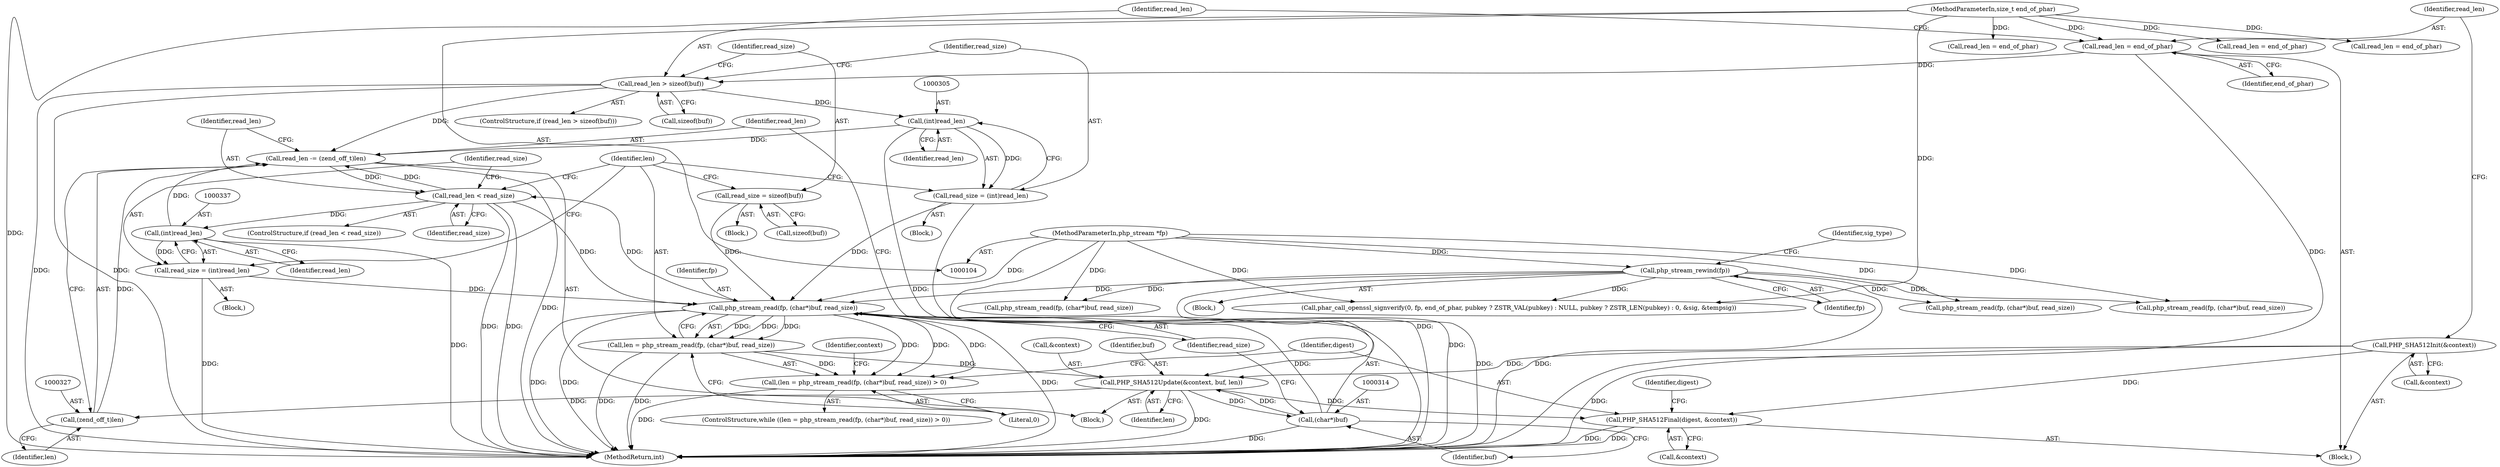 digraph "0_php-src_0bfb970f43acd1e81d11be1154805f86655f15d5?w=1@API" {
"1000324" [label="(Call,read_len -= (zend_off_t)len)"];
"1000326" [label="(Call,(zend_off_t)len)"];
"1000319" [label="(Call,PHP_SHA512Update(&context, buf, len))"];
"1000284" [label="(Call,PHP_SHA512Init(&context))"];
"1000313" [label="(Call,(char*)buf)"];
"1000309" [label="(Call,len = php_stream_read(fp, (char*)buf, read_size))"];
"1000311" [label="(Call,php_stream_read(fp, (char*)buf, read_size))"];
"1000119" [label="(Call,php_stream_rewind(fp))"];
"1000105" [label="(MethodParameterIn,php_stream *fp)"];
"1000302" [label="(Call,read_size = (int)read_len)"];
"1000304" [label="(Call,(int)read_len)"];
"1000291" [label="(Call,read_len > sizeof(buf))"];
"1000287" [label="(Call,read_len = end_of_phar)"];
"1000106" [label="(MethodParameterIn,size_t end_of_phar)"];
"1000330" [label="(Call,read_len < read_size)"];
"1000324" [label="(Call,read_len -= (zend_off_t)len)"];
"1000336" [label="(Call,(int)read_len)"];
"1000296" [label="(Call,read_size = sizeof(buf))"];
"1000334" [label="(Call,read_size = (int)read_len)"];
"1000308" [label="(Call,(len = php_stream_read(fp, (char*)buf, read_size)) > 0)"];
"1000339" [label="(Call,PHP_SHA512Final(digest, &context))"];
"1000285" [label="(Call,&context)"];
"1000292" [label="(Identifier,read_len)"];
"1000325" [label="(Identifier,read_len)"];
"1000497" [label="(Call,read_len = end_of_phar)"];
"1000326" [label="(Call,(zend_off_t)len)"];
"1000307" [label="(ControlStructure,while ((len = php_stream_read(fp, (char*)buf, read_size)) > 0))"];
"1000287" [label="(Call,read_len = end_of_phar)"];
"1000330" [label="(Call,read_len < read_size)"];
"1000316" [label="(Identifier,read_size)"];
"1000319" [label="(Call,PHP_SHA512Update(&context, buf, len))"];
"1000315" [label="(Identifier,buf)"];
"1000321" [label="(Identifier,context)"];
"1000122" [label="(Identifier,sig_type)"];
"1000311" [label="(Call,php_stream_read(fp, (char*)buf, read_size))"];
"1000345" [label="(Identifier,digest)"];
"1000334" [label="(Call,read_size = (int)read_len)"];
"1000392" [label="(Call,read_len = end_of_phar)"];
"1000602" [label="(Call,read_len = end_of_phar)"];
"1000335" [label="(Identifier,read_size)"];
"1000297" [label="(Identifier,read_size)"];
"1000291" [label="(Call,read_len > sizeof(buf))"];
"1000331" [label="(Identifier,read_len)"];
"1000416" [label="(Call,php_stream_read(fp, (char*)buf, read_size))"];
"1000332" [label="(Identifier,read_size)"];
"1000284" [label="(Call,PHP_SHA512Init(&context))"];
"1000301" [label="(Block,)"];
"1000303" [label="(Identifier,read_size)"];
"1000295" [label="(Block,)"];
"1000323" [label="(Identifier,len)"];
"1000120" [label="(Identifier,fp)"];
"1000340" [label="(Identifier,digest)"];
"1000626" [label="(Call,php_stream_read(fp, (char*)buf, read_size))"];
"1000119" [label="(Call,php_stream_rewind(fp))"];
"1000290" [label="(ControlStructure,if (read_len > sizeof(buf)))"];
"1000309" [label="(Call,len = php_stream_read(fp, (char*)buf, read_size))"];
"1000214" [label="(Call,phar_call_openssl_signverify(0, fp, end_of_phar, pubkey ? ZSTR_VAL(pubkey) : NULL, pubkey ? ZSTR_LEN(pubkey) : 0, &sig, &tempsig))"];
"1000308" [label="(Call,(len = php_stream_read(fp, (char*)buf, read_size)) > 0)"];
"1000289" [label="(Identifier,end_of_phar)"];
"1000298" [label="(Call,sizeof(buf))"];
"1000312" [label="(Identifier,fp)"];
"1000320" [label="(Call,&context)"];
"1000341" [label="(Call,&context)"];
"1000266" [label="(Block,)"];
"1000293" [label="(Call,sizeof(buf))"];
"1000304" [label="(Call,(int)read_len)"];
"1000310" [label="(Identifier,len)"];
"1000322" [label="(Identifier,buf)"];
"1000106" [label="(MethodParameterIn,size_t end_of_phar)"];
"1000329" [label="(ControlStructure,if (read_len < read_size))"];
"1000338" [label="(Identifier,read_len)"];
"1000306" [label="(Identifier,read_len)"];
"1000521" [label="(Call,php_stream_read(fp, (char*)buf, read_size))"];
"1000288" [label="(Identifier,read_len)"];
"1000313" [label="(Call,(char*)buf)"];
"1000114" [label="(Block,)"];
"1000333" [label="(Block,)"];
"1000317" [label="(Literal,0)"];
"1000339" [label="(Call,PHP_SHA512Final(digest, &context))"];
"1000336" [label="(Call,(int)read_len)"];
"1000105" [label="(MethodParameterIn,php_stream *fp)"];
"1000328" [label="(Identifier,len)"];
"1000697" [label="(MethodReturn,int)"];
"1000302" [label="(Call,read_size = (int)read_len)"];
"1000324" [label="(Call,read_len -= (zend_off_t)len)"];
"1000318" [label="(Block,)"];
"1000296" [label="(Call,read_size = sizeof(buf))"];
"1000324" -> "1000318"  [label="AST: "];
"1000324" -> "1000326"  [label="CFG: "];
"1000325" -> "1000324"  [label="AST: "];
"1000326" -> "1000324"  [label="AST: "];
"1000331" -> "1000324"  [label="CFG: "];
"1000324" -> "1000697"  [label="DDG: "];
"1000326" -> "1000324"  [label="DDG: "];
"1000330" -> "1000324"  [label="DDG: "];
"1000291" -> "1000324"  [label="DDG: "];
"1000336" -> "1000324"  [label="DDG: "];
"1000304" -> "1000324"  [label="DDG: "];
"1000324" -> "1000330"  [label="DDG: "];
"1000326" -> "1000328"  [label="CFG: "];
"1000327" -> "1000326"  [label="AST: "];
"1000328" -> "1000326"  [label="AST: "];
"1000319" -> "1000326"  [label="DDG: "];
"1000319" -> "1000318"  [label="AST: "];
"1000319" -> "1000323"  [label="CFG: "];
"1000320" -> "1000319"  [label="AST: "];
"1000322" -> "1000319"  [label="AST: "];
"1000323" -> "1000319"  [label="AST: "];
"1000325" -> "1000319"  [label="CFG: "];
"1000319" -> "1000697"  [label="DDG: "];
"1000319" -> "1000313"  [label="DDG: "];
"1000284" -> "1000319"  [label="DDG: "];
"1000313" -> "1000319"  [label="DDG: "];
"1000309" -> "1000319"  [label="DDG: "];
"1000319" -> "1000339"  [label="DDG: "];
"1000284" -> "1000266"  [label="AST: "];
"1000284" -> "1000285"  [label="CFG: "];
"1000285" -> "1000284"  [label="AST: "];
"1000288" -> "1000284"  [label="CFG: "];
"1000284" -> "1000697"  [label="DDG: "];
"1000284" -> "1000339"  [label="DDG: "];
"1000313" -> "1000311"  [label="AST: "];
"1000313" -> "1000315"  [label="CFG: "];
"1000314" -> "1000313"  [label="AST: "];
"1000315" -> "1000313"  [label="AST: "];
"1000316" -> "1000313"  [label="CFG: "];
"1000313" -> "1000697"  [label="DDG: "];
"1000313" -> "1000311"  [label="DDG: "];
"1000309" -> "1000308"  [label="AST: "];
"1000309" -> "1000311"  [label="CFG: "];
"1000310" -> "1000309"  [label="AST: "];
"1000311" -> "1000309"  [label="AST: "];
"1000317" -> "1000309"  [label="CFG: "];
"1000309" -> "1000697"  [label="DDG: "];
"1000309" -> "1000697"  [label="DDG: "];
"1000309" -> "1000308"  [label="DDG: "];
"1000311" -> "1000309"  [label="DDG: "];
"1000311" -> "1000309"  [label="DDG: "];
"1000311" -> "1000309"  [label="DDG: "];
"1000311" -> "1000316"  [label="CFG: "];
"1000312" -> "1000311"  [label="AST: "];
"1000316" -> "1000311"  [label="AST: "];
"1000311" -> "1000697"  [label="DDG: "];
"1000311" -> "1000697"  [label="DDG: "];
"1000311" -> "1000697"  [label="DDG: "];
"1000311" -> "1000308"  [label="DDG: "];
"1000311" -> "1000308"  [label="DDG: "];
"1000311" -> "1000308"  [label="DDG: "];
"1000119" -> "1000311"  [label="DDG: "];
"1000105" -> "1000311"  [label="DDG: "];
"1000302" -> "1000311"  [label="DDG: "];
"1000330" -> "1000311"  [label="DDG: "];
"1000296" -> "1000311"  [label="DDG: "];
"1000334" -> "1000311"  [label="DDG: "];
"1000311" -> "1000330"  [label="DDG: "];
"1000119" -> "1000114"  [label="AST: "];
"1000119" -> "1000120"  [label="CFG: "];
"1000120" -> "1000119"  [label="AST: "];
"1000122" -> "1000119"  [label="CFG: "];
"1000119" -> "1000697"  [label="DDG: "];
"1000119" -> "1000697"  [label="DDG: "];
"1000105" -> "1000119"  [label="DDG: "];
"1000119" -> "1000214"  [label="DDG: "];
"1000119" -> "1000416"  [label="DDG: "];
"1000119" -> "1000521"  [label="DDG: "];
"1000119" -> "1000626"  [label="DDG: "];
"1000105" -> "1000104"  [label="AST: "];
"1000105" -> "1000697"  [label="DDG: "];
"1000105" -> "1000214"  [label="DDG: "];
"1000105" -> "1000416"  [label="DDG: "];
"1000105" -> "1000521"  [label="DDG: "];
"1000105" -> "1000626"  [label="DDG: "];
"1000302" -> "1000301"  [label="AST: "];
"1000302" -> "1000304"  [label="CFG: "];
"1000303" -> "1000302"  [label="AST: "];
"1000304" -> "1000302"  [label="AST: "];
"1000310" -> "1000302"  [label="CFG: "];
"1000302" -> "1000697"  [label="DDG: "];
"1000304" -> "1000302"  [label="DDG: "];
"1000304" -> "1000306"  [label="CFG: "];
"1000305" -> "1000304"  [label="AST: "];
"1000306" -> "1000304"  [label="AST: "];
"1000304" -> "1000697"  [label="DDG: "];
"1000291" -> "1000304"  [label="DDG: "];
"1000291" -> "1000290"  [label="AST: "];
"1000291" -> "1000293"  [label="CFG: "];
"1000292" -> "1000291"  [label="AST: "];
"1000293" -> "1000291"  [label="AST: "];
"1000297" -> "1000291"  [label="CFG: "];
"1000303" -> "1000291"  [label="CFG: "];
"1000291" -> "1000697"  [label="DDG: "];
"1000291" -> "1000697"  [label="DDG: "];
"1000287" -> "1000291"  [label="DDG: "];
"1000287" -> "1000266"  [label="AST: "];
"1000287" -> "1000289"  [label="CFG: "];
"1000288" -> "1000287"  [label="AST: "];
"1000289" -> "1000287"  [label="AST: "];
"1000292" -> "1000287"  [label="CFG: "];
"1000287" -> "1000697"  [label="DDG: "];
"1000106" -> "1000287"  [label="DDG: "];
"1000106" -> "1000104"  [label="AST: "];
"1000106" -> "1000697"  [label="DDG: "];
"1000106" -> "1000214"  [label="DDG: "];
"1000106" -> "1000392"  [label="DDG: "];
"1000106" -> "1000497"  [label="DDG: "];
"1000106" -> "1000602"  [label="DDG: "];
"1000330" -> "1000329"  [label="AST: "];
"1000330" -> "1000332"  [label="CFG: "];
"1000331" -> "1000330"  [label="AST: "];
"1000332" -> "1000330"  [label="AST: "];
"1000310" -> "1000330"  [label="CFG: "];
"1000335" -> "1000330"  [label="CFG: "];
"1000330" -> "1000697"  [label="DDG: "];
"1000330" -> "1000697"  [label="DDG: "];
"1000330" -> "1000336"  [label="DDG: "];
"1000336" -> "1000334"  [label="AST: "];
"1000336" -> "1000338"  [label="CFG: "];
"1000337" -> "1000336"  [label="AST: "];
"1000338" -> "1000336"  [label="AST: "];
"1000334" -> "1000336"  [label="CFG: "];
"1000336" -> "1000697"  [label="DDG: "];
"1000336" -> "1000334"  [label="DDG: "];
"1000296" -> "1000295"  [label="AST: "];
"1000296" -> "1000298"  [label="CFG: "];
"1000297" -> "1000296"  [label="AST: "];
"1000298" -> "1000296"  [label="AST: "];
"1000310" -> "1000296"  [label="CFG: "];
"1000334" -> "1000333"  [label="AST: "];
"1000335" -> "1000334"  [label="AST: "];
"1000310" -> "1000334"  [label="CFG: "];
"1000334" -> "1000697"  [label="DDG: "];
"1000308" -> "1000307"  [label="AST: "];
"1000308" -> "1000317"  [label="CFG: "];
"1000317" -> "1000308"  [label="AST: "];
"1000321" -> "1000308"  [label="CFG: "];
"1000340" -> "1000308"  [label="CFG: "];
"1000308" -> "1000697"  [label="DDG: "];
"1000339" -> "1000266"  [label="AST: "];
"1000339" -> "1000341"  [label="CFG: "];
"1000340" -> "1000339"  [label="AST: "];
"1000341" -> "1000339"  [label="AST: "];
"1000345" -> "1000339"  [label="CFG: "];
"1000339" -> "1000697"  [label="DDG: "];
"1000339" -> "1000697"  [label="DDG: "];
}
